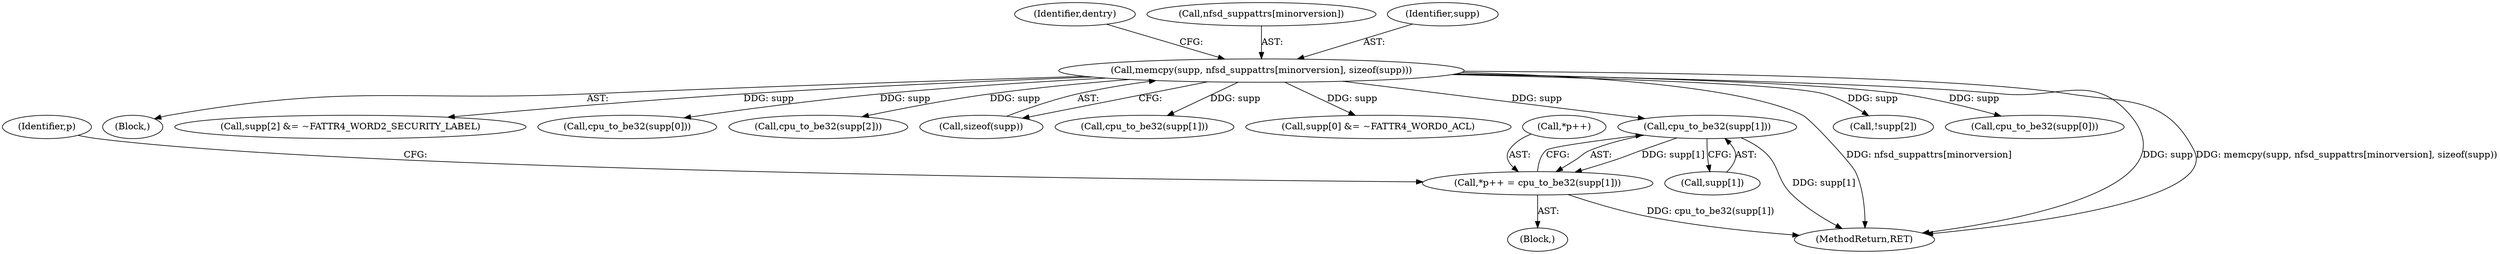 digraph "0_linux_c70422f760c120480fee4de6c38804c72aa26bc1_12@array" {
"1000513" [label="(Call,cpu_to_be32(supp[1]))"];
"1000421" [label="(Call,memcpy(supp, nfsd_suppattrs[minorversion], sizeof(supp)))"];
"1000509" [label="(Call,*p++ = cpu_to_be32(supp[1]))"];
"1000509" [label="(Call,*p++ = cpu_to_be32(supp[1]))"];
"1000421" [label="(Call,memcpy(supp, nfsd_suppattrs[minorversion], sizeof(supp)))"];
"1000432" [label="(Identifier,dentry)"];
"1000423" [label="(Call,nfsd_suppattrs[minorversion])"];
"1000422" [label="(Identifier,supp)"];
"1000513" [label="(Call,cpu_to_be32(supp[1]))"];
"1000419" [label="(Block,)"];
"1000442" [label="(Call,supp[2] &= ~FATTR4_WORD2_SECURITY_LABEL)"];
"1000505" [label="(Call,cpu_to_be32(supp[0]))"];
"1000521" [label="(Call,cpu_to_be32(supp[2]))"];
"1000426" [label="(Call,sizeof(supp))"];
"1000480" [label="(Call,cpu_to_be32(supp[1]))"];
"1000520" [label="(Identifier,p)"];
"1000485" [label="(Block,)"];
"1000510" [label="(Call,*p++)"];
"1000434" [label="(Call,supp[0] &= ~FATTR4_WORD0_ACL)"];
"1000514" [label="(Call,supp[1])"];
"1001934" [label="(MethodReturn,RET)"];
"1000448" [label="(Call,!supp[2])"];
"1000472" [label="(Call,cpu_to_be32(supp[0]))"];
"1000513" -> "1000509"  [label="AST: "];
"1000513" -> "1000514"  [label="CFG: "];
"1000514" -> "1000513"  [label="AST: "];
"1000509" -> "1000513"  [label="CFG: "];
"1000513" -> "1001934"  [label="DDG: supp[1]"];
"1000513" -> "1000509"  [label="DDG: supp[1]"];
"1000421" -> "1000513"  [label="DDG: supp"];
"1000421" -> "1000419"  [label="AST: "];
"1000421" -> "1000426"  [label="CFG: "];
"1000422" -> "1000421"  [label="AST: "];
"1000423" -> "1000421"  [label="AST: "];
"1000426" -> "1000421"  [label="AST: "];
"1000432" -> "1000421"  [label="CFG: "];
"1000421" -> "1001934"  [label="DDG: nfsd_suppattrs[minorversion]"];
"1000421" -> "1001934"  [label="DDG: supp"];
"1000421" -> "1001934"  [label="DDG: memcpy(supp, nfsd_suppattrs[minorversion], sizeof(supp))"];
"1000421" -> "1000434"  [label="DDG: supp"];
"1000421" -> "1000442"  [label="DDG: supp"];
"1000421" -> "1000448"  [label="DDG: supp"];
"1000421" -> "1000472"  [label="DDG: supp"];
"1000421" -> "1000480"  [label="DDG: supp"];
"1000421" -> "1000505"  [label="DDG: supp"];
"1000421" -> "1000521"  [label="DDG: supp"];
"1000509" -> "1000485"  [label="AST: "];
"1000510" -> "1000509"  [label="AST: "];
"1000520" -> "1000509"  [label="CFG: "];
"1000509" -> "1001934"  [label="DDG: cpu_to_be32(supp[1])"];
}
